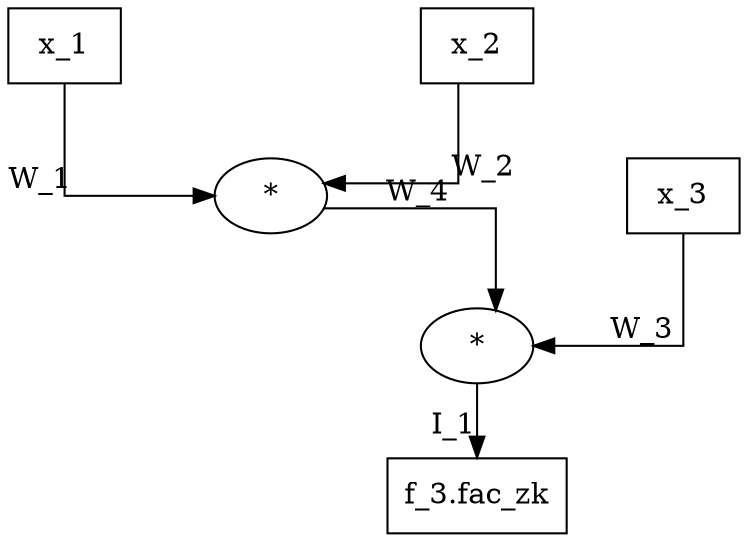 digraph PAPER3FUCOPTI {
	graph [center=true,
		forcelabels=true,
		nodesep=2.0,
		splines=ortho
	];
	n1	[label=x_1,
		shape=box];
	n5	[label="*"];
	n1 -> n5	[xlabel=W_1];
	n2	[label=x_2,
		shape=box];
	n2 -> n5	[xlabel=W_2];
	n3	[label=x_3,
		shape=box];
	n6	[label="*"];
	n3 -> n6	[xlabel=W_3];
	n4	[label="f_3.fac_zk",
		shape=box];
	n5 -> n6	[xlabel=W_4];
	n6 -> n4	[xlabel=I_1];
}
